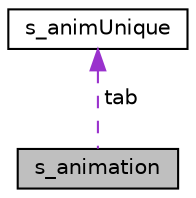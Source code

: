 digraph "s_animation"
{
  edge [fontname="Helvetica",fontsize="10",labelfontname="Helvetica",labelfontsize="10"];
  node [fontname="Helvetica",fontsize="10",shape=record];
  Node1 [label="s_animation",height=0.2,width=0.4,color="black", fillcolor="grey75", style="filled", fontcolor="black"];
  Node2 -> Node1 [dir="back",color="darkorchid3",fontsize="10",style="dashed",label=" tab" ,fontname="Helvetica"];
  Node2 [label="s_animUnique",height=0.2,width=0.4,color="black", fillcolor="white", style="filled",URL="$structs__animUnique.html",tooltip="Structure permettant de gerer chaque partie d&#39;animation. "];
}
